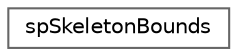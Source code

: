 digraph "类继承关系图"
{
 // LATEX_PDF_SIZE
  bgcolor="transparent";
  edge [fontname=Helvetica,fontsize=10,labelfontname=Helvetica,labelfontsize=10];
  node [fontname=Helvetica,fontsize=10,shape=box,height=0.2,width=0.4];
  rankdir="LR";
  Node0 [id="Node000000",label="spSkeletonBounds",height=0.2,width=0.4,color="grey40", fillcolor="white", style="filled",URL="$structsp_skeleton_bounds.html",tooltip=" "];
}
